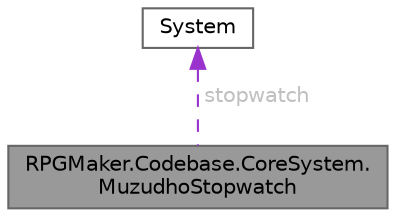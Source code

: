 digraph "RPGMaker.Codebase.CoreSystem.MuzudhoStopwatch"
{
 // LATEX_PDF_SIZE
  bgcolor="transparent";
  edge [fontname=Helvetica,fontsize=10,labelfontname=Helvetica,labelfontsize=10];
  node [fontname=Helvetica,fontsize=10,shape=box,height=0.2,width=0.4];
  Node1 [id="Node000001",label="RPGMaker.Codebase.CoreSystem.\lMuzudhoStopwatch",height=0.2,width=0.4,color="gray40", fillcolor="grey60", style="filled", fontcolor="black",tooltip=" "];
  Node2 -> Node1 [id="edge1_Node000001_Node000002",dir="back",color="darkorchid3",style="dashed",tooltip=" ",label=" stopwatch",fontcolor="grey" ];
  Node2 [id="Node000002",label="System",height=0.2,width=0.4,color="gray40", fillcolor="white", style="filled",tooltip=" "];
}
